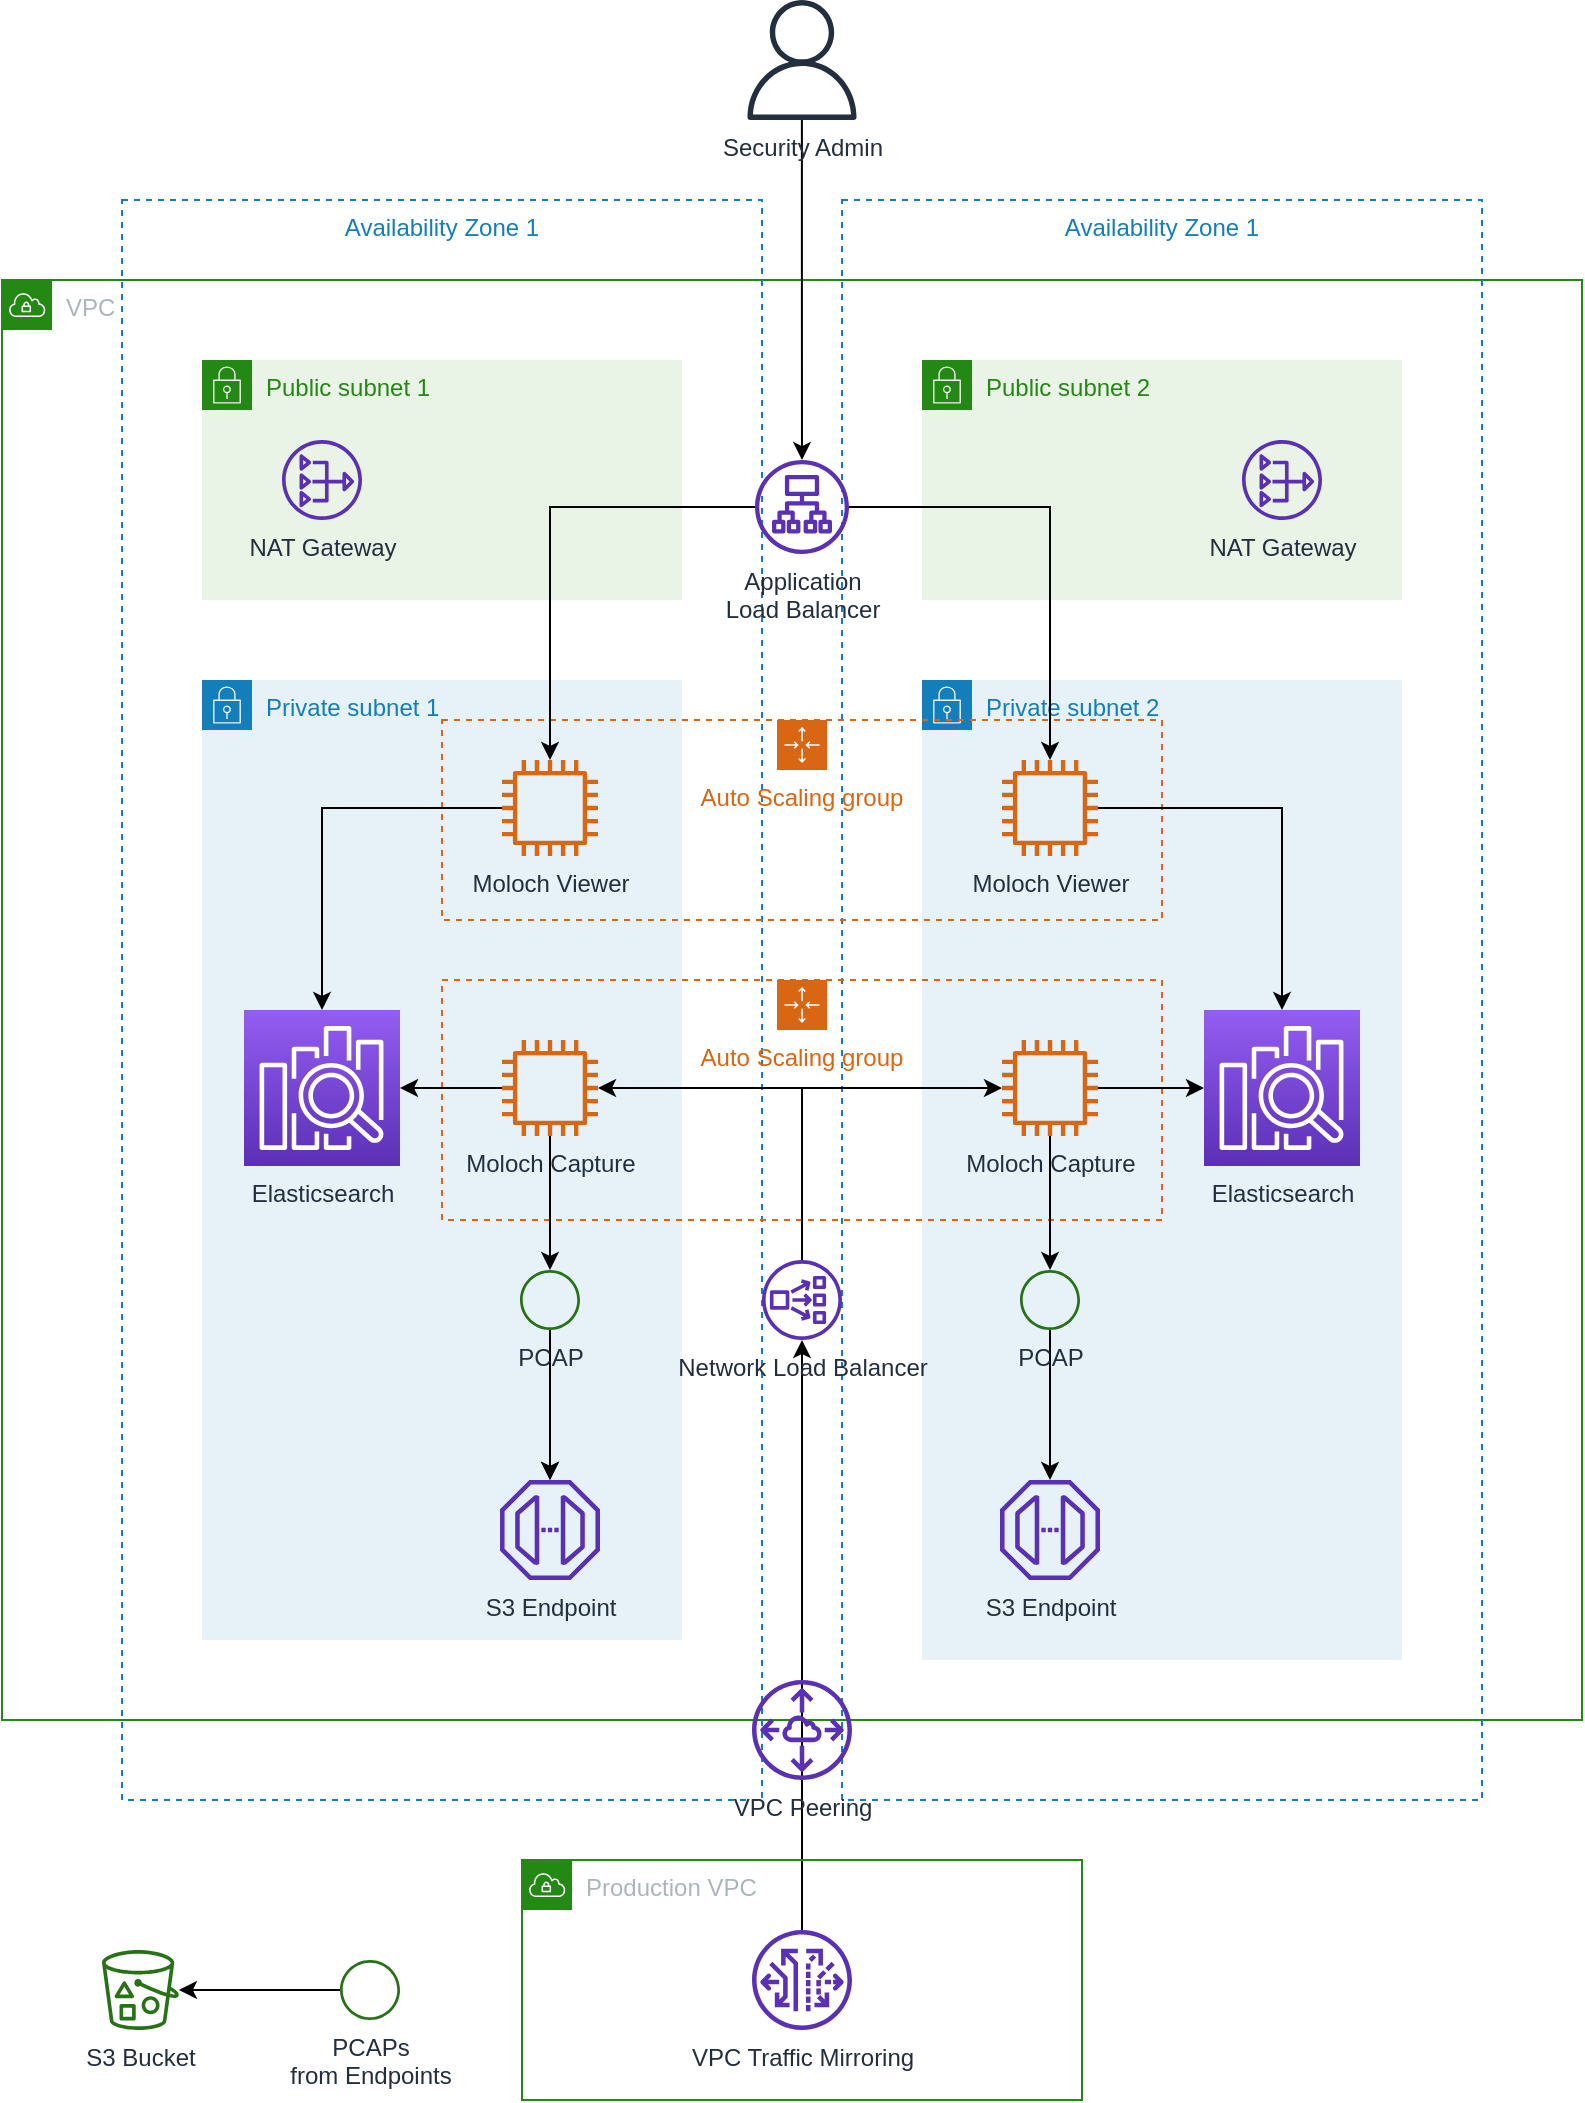 <mxfile version="12.4.8" type="github">
  <diagram id="nS8Z-IxNKgz3Bep8xKT9" name="Page-1">
    <mxGraphModel dx="2844" dy="1524" grid="1" gridSize="10" guides="1" tooltips="1" connect="1" arrows="1" fold="1" page="1" pageScale="1" pageWidth="827" pageHeight="1169" math="0" shadow="0">
      <root>
        <mxCell id="0"/>
        <mxCell id="1" parent="0"/>
        <mxCell id="UfBp0CyOTYnklVnx0V1o-43" value="" style="edgeStyle=orthogonalEdgeStyle;rounded=0;orthogonalLoop=1;jettySize=auto;html=1;" parent="1" source="UfBp0CyOTYnklVnx0V1o-38" target="UfBp0CyOTYnklVnx0V1o-35" edge="1">
          <mxGeometry relative="1" as="geometry">
            <mxPoint x="488" y="1095" as="targetPoint"/>
            <Array as="points">
              <mxPoint x="420" y="1000"/>
            </Array>
          </mxGeometry>
        </mxCell>
        <mxCell id="UfBp0CyOTYnklVnx0V1o-39" value="Production VPC" style="points=[[0,0],[0.25,0],[0.5,0],[0.75,0],[1,0],[1,0.25],[1,0.5],[1,0.75],[1,1],[0.75,1],[0.5,1],[0.25,1],[0,1],[0,0.75],[0,0.5],[0,0.25]];outlineConnect=0;gradientColor=none;html=1;whiteSpace=wrap;fontSize=12;fontStyle=0;shape=mxgraph.aws4.group;grIcon=mxgraph.aws4.group_vpc;strokeColor=#248814;fillColor=none;verticalAlign=top;align=left;spacingLeft=30;fontColor=#AAB7B8;dashed=0;" parent="1" vertex="1">
          <mxGeometry x="280" y="950" width="280" height="120" as="geometry"/>
        </mxCell>
        <mxCell id="UfBp0CyOTYnklVnx0V1o-3" value="VPC" style="points=[[0,0],[0.25,0],[0.5,0],[0.75,0],[1,0],[1,0.25],[1,0.5],[1,0.75],[1,1],[0.75,1],[0.5,1],[0.25,1],[0,1],[0,0.75],[0,0.5],[0,0.25]];outlineConnect=0;gradientColor=none;html=1;whiteSpace=wrap;fontSize=12;fontStyle=0;shape=mxgraph.aws4.group;grIcon=mxgraph.aws4.group_vpc;strokeColor=#248814;fillColor=none;verticalAlign=top;align=left;spacingLeft=30;fontColor=#AAB7B8;dashed=0;" parent="1" vertex="1">
          <mxGeometry x="20" y="160" width="790" height="720" as="geometry"/>
        </mxCell>
        <mxCell id="UfBp0CyOTYnklVnx0V1o-21" value="Availability Zone 1" style="fillColor=none;strokeColor=#147EBA;dashed=1;verticalAlign=top;fontStyle=0;fontColor=#147EBA;" parent="1" vertex="1">
          <mxGeometry x="440" y="120" width="320" height="800" as="geometry"/>
        </mxCell>
        <mxCell id="UfBp0CyOTYnklVnx0V1o-32" value="Public subnet 2" style="points=[[0,0],[0.25,0],[0.5,0],[0.75,0],[1,0],[1,0.25],[1,0.5],[1,0.75],[1,1],[0.75,1],[0.5,1],[0.25,1],[0,1],[0,0.75],[0,0.5],[0,0.25]];outlineConnect=0;gradientColor=none;html=1;whiteSpace=wrap;fontSize=12;fontStyle=0;shape=mxgraph.aws4.group;grIcon=mxgraph.aws4.group_security_group;grStroke=0;strokeColor=#248814;fillColor=#E9F3E6;verticalAlign=top;align=left;spacingLeft=30;fontColor=#248814;dashed=0;" parent="1" vertex="1">
          <mxGeometry x="480" y="200" width="240" height="120" as="geometry"/>
        </mxCell>
        <mxCell id="UfBp0CyOTYnklVnx0V1o-28" value="Private subnet 2&lt;br&gt;" style="points=[[0,0],[0.25,0],[0.5,0],[0.75,0],[1,0],[1,0.25],[1,0.5],[1,0.75],[1,1],[0.75,1],[0.5,1],[0.25,1],[0,1],[0,0.75],[0,0.5],[0,0.25]];outlineConnect=0;gradientColor=none;html=1;whiteSpace=wrap;fontSize=12;fontStyle=0;shape=mxgraph.aws4.group;grIcon=mxgraph.aws4.group_security_group;grStroke=0;strokeColor=#147EBA;fillColor=#E6F2F8;verticalAlign=top;align=left;spacingLeft=30;fontColor=#147EBA;dashed=0;" parent="1" vertex="1">
          <mxGeometry x="480" y="360" width="240" height="490" as="geometry"/>
        </mxCell>
        <mxCell id="UfBp0CyOTYnklVnx0V1o-4" value="Availability Zone 1" style="fillColor=none;strokeColor=#147EBA;dashed=1;verticalAlign=top;fontStyle=0;fontColor=#147EBA;" parent="1" vertex="1">
          <mxGeometry x="80" y="120" width="320" height="800" as="geometry"/>
        </mxCell>
        <mxCell id="UfBp0CyOTYnklVnx0V1o-9" value="Public subnet 1" style="points=[[0,0],[0.25,0],[0.5,0],[0.75,0],[1,0],[1,0.25],[1,0.5],[1,0.75],[1,1],[0.75,1],[0.5,1],[0.25,1],[0,1],[0,0.75],[0,0.5],[0,0.25]];outlineConnect=0;gradientColor=none;html=1;whiteSpace=wrap;fontSize=12;fontStyle=0;shape=mxgraph.aws4.group;grIcon=mxgraph.aws4.group_security_group;grStroke=0;strokeColor=#248814;fillColor=#E9F3E6;verticalAlign=top;align=left;spacingLeft=30;fontColor=#248814;dashed=0;" parent="1" vertex="1">
          <mxGeometry x="120" y="200" width="240" height="120" as="geometry"/>
        </mxCell>
        <mxCell id="UfBp0CyOTYnklVnx0V1o-11" value="Private subnet 1" style="points=[[0,0],[0.25,0],[0.5,0],[0.75,0],[1,0],[1,0.25],[1,0.5],[1,0.75],[1,1],[0.75,1],[0.5,1],[0.25,1],[0,1],[0,0.75],[0,0.5],[0,0.25]];outlineConnect=0;gradientColor=none;html=1;whiteSpace=wrap;fontSize=12;fontStyle=0;shape=mxgraph.aws4.group;grIcon=mxgraph.aws4.group_security_group;grStroke=0;strokeColor=#147EBA;fillColor=#E6F2F8;verticalAlign=top;align=left;spacingLeft=30;fontColor=#147EBA;dashed=0;" parent="1" vertex="1">
          <mxGeometry x="120" y="360" width="240" height="480" as="geometry"/>
        </mxCell>
        <mxCell id="UfBp0CyOTYnklVnx0V1o-19" value="Auto Scaling group" style="points=[[0,0],[0.25,0],[0.5,0],[0.75,0],[1,0],[1,0.25],[1,0.5],[1,0.75],[1,1],[0.75,1],[0.5,1],[0.25,1],[0,1],[0,0.75],[0,0.5],[0,0.25]];outlineConnect=0;gradientColor=none;html=1;whiteSpace=wrap;fontSize=12;fontStyle=0;shape=mxgraph.aws4.groupCenter;grIcon=mxgraph.aws4.group_auto_scaling_group;grStroke=1;strokeColor=#D86613;fillColor=none;verticalAlign=top;align=center;fontColor=#D86613;dashed=1;spacingTop=25;" parent="1" vertex="1">
          <mxGeometry x="240" y="380" width="360" height="100" as="geometry"/>
        </mxCell>
        <mxCell id="UfBp0CyOTYnklVnx0V1o-22" value="Auto Scaling group" style="points=[[0,0],[0.25,0],[0.5,0],[0.75,0],[1,0],[1,0.25],[1,0.5],[1,0.75],[1,1],[0.75,1],[0.5,1],[0.25,1],[0,1],[0,0.75],[0,0.5],[0,0.25]];outlineConnect=0;gradientColor=none;html=1;whiteSpace=wrap;fontSize=12;fontStyle=0;shape=mxgraph.aws4.groupCenter;grIcon=mxgraph.aws4.group_auto_scaling_group;grStroke=1;strokeColor=#D86613;fillColor=none;verticalAlign=top;align=center;fontColor=#D86613;dashed=1;spacingTop=25;" parent="1" vertex="1">
          <mxGeometry x="240" y="510" width="360" height="120" as="geometry"/>
        </mxCell>
        <mxCell id="qS2ewMCIV7BWuZSejtux-7" style="edgeStyle=orthogonalEdgeStyle;rounded=0;orthogonalLoop=1;jettySize=auto;html=1;" edge="1" parent="1" source="UfBp0CyOTYnklVnx0V1o-23" target="UfBp0CyOTYnklVnx0V1o-46">
          <mxGeometry relative="1" as="geometry"/>
        </mxCell>
        <mxCell id="UfBp0CyOTYnklVnx0V1o-23" value="Moloch Viewer" style="outlineConnect=0;fontColor=#232F3E;gradientColor=none;fillColor=#D86613;strokeColor=none;dashed=0;verticalLabelPosition=bottom;verticalAlign=top;align=center;html=1;fontSize=12;fontStyle=0;aspect=fixed;pointerEvents=1;shape=mxgraph.aws4.instance2;" parent="1" vertex="1">
          <mxGeometry x="270" y="400" width="48" height="48" as="geometry"/>
        </mxCell>
        <mxCell id="UfBp0CyOTYnklVnx0V1o-24" value="S3 Bucket" style="outlineConnect=0;fontColor=#232F3E;gradientColor=none;fillColor=#277116;strokeColor=none;dashed=0;verticalLabelPosition=bottom;verticalAlign=top;align=center;html=1;fontSize=12;fontStyle=0;aspect=fixed;pointerEvents=1;shape=mxgraph.aws4.bucket_with_objects;" parent="1" vertex="1">
          <mxGeometry x="70" y="995" width="38.46" height="40" as="geometry"/>
        </mxCell>
        <mxCell id="qS2ewMCIV7BWuZSejtux-8" style="edgeStyle=orthogonalEdgeStyle;rounded=0;orthogonalLoop=1;jettySize=auto;html=1;" edge="1" parent="1" source="UfBp0CyOTYnklVnx0V1o-27" target="UfBp0CyOTYnklVnx0V1o-47">
          <mxGeometry relative="1" as="geometry"/>
        </mxCell>
        <mxCell id="UfBp0CyOTYnklVnx0V1o-27" value="Moloch Viewer" style="outlineConnect=0;fontColor=#232F3E;gradientColor=none;fillColor=#D86613;strokeColor=none;dashed=0;verticalLabelPosition=bottom;verticalAlign=top;align=center;html=1;fontSize=12;fontStyle=0;aspect=fixed;pointerEvents=1;shape=mxgraph.aws4.instance2;" parent="1" vertex="1">
          <mxGeometry x="520" y="400" width="48" height="48" as="geometry"/>
        </mxCell>
        <mxCell id="UfBp0CyOTYnklVnx0V1o-29" value="NAT Gateway" style="outlineConnect=0;fontColor=#232F3E;gradientColor=none;fillColor=#5A30B5;strokeColor=none;dashed=0;verticalLabelPosition=bottom;verticalAlign=top;align=center;html=1;fontSize=12;fontStyle=0;aspect=fixed;pointerEvents=1;shape=mxgraph.aws4.nat_gateway;" parent="1" vertex="1">
          <mxGeometry x="160" y="240" width="40" height="40" as="geometry"/>
        </mxCell>
        <mxCell id="UfBp0CyOTYnklVnx0V1o-31" value="NAT Gateway" style="outlineConnect=0;fontColor=#232F3E;gradientColor=none;fillColor=#5A30B5;strokeColor=none;dashed=0;verticalLabelPosition=bottom;verticalAlign=top;align=center;html=1;fontSize=12;fontStyle=0;aspect=fixed;pointerEvents=1;shape=mxgraph.aws4.nat_gateway;" parent="1" vertex="1">
          <mxGeometry x="640" y="240" width="40" height="40" as="geometry"/>
        </mxCell>
        <mxCell id="UfBp0CyOTYnklVnx0V1o-33" value="VPC Peering" style="outlineConnect=0;fontColor=#232F3E;gradientColor=none;fillColor=#5A30B5;strokeColor=none;dashed=0;verticalLabelPosition=bottom;verticalAlign=top;align=center;html=1;fontSize=12;fontStyle=0;aspect=fixed;pointerEvents=1;shape=mxgraph.aws4.peering;" parent="1" vertex="1">
          <mxGeometry x="395" y="860" width="50" height="50" as="geometry"/>
        </mxCell>
        <mxCell id="qS2ewMCIV7BWuZSejtux-3" style="edgeStyle=orthogonalEdgeStyle;rounded=0;orthogonalLoop=1;jettySize=auto;html=1;" edge="1" parent="1" source="UfBp0CyOTYnklVnx0V1o-34" target="UfBp0CyOTYnklVnx0V1o-23">
          <mxGeometry relative="1" as="geometry"/>
        </mxCell>
        <mxCell id="qS2ewMCIV7BWuZSejtux-4" style="edgeStyle=orthogonalEdgeStyle;rounded=0;orthogonalLoop=1;jettySize=auto;html=1;" edge="1" parent="1" source="UfBp0CyOTYnklVnx0V1o-34" target="UfBp0CyOTYnklVnx0V1o-27">
          <mxGeometry relative="1" as="geometry"/>
        </mxCell>
        <mxCell id="UfBp0CyOTYnklVnx0V1o-34" value="Application&lt;br&gt;Load Balancer" style="outlineConnect=0;fontColor=#232F3E;gradientColor=none;fillColor=#5A30B5;strokeColor=none;dashed=0;verticalLabelPosition=bottom;verticalAlign=top;align=center;html=1;fontSize=12;fontStyle=0;aspect=fixed;pointerEvents=1;shape=mxgraph.aws4.application_load_balancer;" parent="1" vertex="1">
          <mxGeometry x="396.5" y="250" width="47" height="47" as="geometry"/>
        </mxCell>
        <mxCell id="UfBp0CyOTYnklVnx0V1o-35" value="Network Load Balancer" style="outlineConnect=0;fontColor=#232F3E;gradientColor=none;fillColor=#5A30B5;strokeColor=none;dashed=0;verticalLabelPosition=bottom;verticalAlign=top;align=center;html=1;fontSize=12;fontStyle=0;aspect=fixed;pointerEvents=1;shape=mxgraph.aws4.network_load_balancer;" parent="1" vertex="1">
          <mxGeometry x="400" y="650" width="40" height="40" as="geometry"/>
        </mxCell>
        <mxCell id="qS2ewMCIV7BWuZSejtux-10" style="edgeStyle=orthogonalEdgeStyle;rounded=0;orthogonalLoop=1;jettySize=auto;html=1;" edge="1" parent="1" source="UfBp0CyOTYnklVnx0V1o-36" target="UfBp0CyOTYnklVnx0V1o-46">
          <mxGeometry relative="1" as="geometry"/>
        </mxCell>
        <mxCell id="qS2ewMCIV7BWuZSejtux-11" style="edgeStyle=orthogonalEdgeStyle;rounded=0;orthogonalLoop=1;jettySize=auto;html=1;" edge="1" parent="1" source="qS2ewMCIV7BWuZSejtux-13" target="UfBp0CyOTYnklVnx0V1o-48">
          <mxGeometry relative="1" as="geometry">
            <mxPoint x="294" y="700" as="sourcePoint"/>
          </mxGeometry>
        </mxCell>
        <mxCell id="UfBp0CyOTYnklVnx0V1o-36" value="Moloch Capture" style="outlineConnect=0;fontColor=#232F3E;gradientColor=none;fillColor=#D86613;strokeColor=none;dashed=0;verticalLabelPosition=bottom;verticalAlign=top;align=center;html=1;fontSize=12;fontStyle=0;aspect=fixed;pointerEvents=1;shape=mxgraph.aws4.instance2;" parent="1" vertex="1">
          <mxGeometry x="270" y="540" width="48" height="48" as="geometry"/>
        </mxCell>
        <mxCell id="qS2ewMCIV7BWuZSejtux-9" style="edgeStyle=orthogonalEdgeStyle;rounded=0;orthogonalLoop=1;jettySize=auto;html=1;" edge="1" parent="1" source="UfBp0CyOTYnklVnx0V1o-37" target="UfBp0CyOTYnklVnx0V1o-47">
          <mxGeometry relative="1" as="geometry"/>
        </mxCell>
        <mxCell id="qS2ewMCIV7BWuZSejtux-21" style="edgeStyle=orthogonalEdgeStyle;rounded=0;orthogonalLoop=1;jettySize=auto;html=1;" edge="1" parent="1" source="UfBp0CyOTYnklVnx0V1o-37" target="qS2ewMCIV7BWuZSejtux-20">
          <mxGeometry relative="1" as="geometry"/>
        </mxCell>
        <mxCell id="qS2ewMCIV7BWuZSejtux-38" style="edgeStyle=orthogonalEdgeStyle;rounded=0;orthogonalLoop=1;jettySize=auto;html=1;" edge="1" parent="1" source="UfBp0CyOTYnklVnx0V1o-35" target="UfBp0CyOTYnklVnx0V1o-37">
          <mxGeometry relative="1" as="geometry">
            <Array as="points">
              <mxPoint x="420" y="564"/>
            </Array>
          </mxGeometry>
        </mxCell>
        <mxCell id="UfBp0CyOTYnklVnx0V1o-37" value="Moloch Capture" style="outlineConnect=0;fontColor=#232F3E;gradientColor=none;fillColor=#D86613;strokeColor=none;dashed=0;verticalLabelPosition=bottom;verticalAlign=top;align=center;html=1;fontSize=12;fontStyle=0;aspect=fixed;pointerEvents=1;shape=mxgraph.aws4.instance2;" parent="1" vertex="1">
          <mxGeometry x="520" y="540" width="48" height="48" as="geometry"/>
        </mxCell>
        <mxCell id="UfBp0CyOTYnklVnx0V1o-38" value="VPC Traffic Mirroring" style="outlineConnect=0;fontColor=#232F3E;gradientColor=none;fillColor=#5A30B5;strokeColor=none;dashed=0;verticalLabelPosition=bottom;verticalAlign=top;align=center;html=1;fontSize=12;fontStyle=0;aspect=fixed;pointerEvents=1;shape=mxgraph.aws4.vpc_traffic_mirroring;" parent="1" vertex="1">
          <mxGeometry x="395" y="985" width="50" height="50" as="geometry"/>
        </mxCell>
        <mxCell id="UfBp0CyOTYnklVnx0V1o-46" value="Elasticsearch" style="outlineConnect=0;fontColor=#232F3E;gradientColor=#945DF2;gradientDirection=north;fillColor=#5A30B5;strokeColor=#ffffff;dashed=0;verticalLabelPosition=bottom;verticalAlign=top;align=center;html=1;fontSize=12;fontStyle=0;aspect=fixed;shape=mxgraph.aws4.resourceIcon;resIcon=mxgraph.aws4.elasticsearch_service;" parent="1" vertex="1">
          <mxGeometry x="141" y="525" width="78" height="78" as="geometry"/>
        </mxCell>
        <mxCell id="UfBp0CyOTYnklVnx0V1o-47" value="Elasticsearch" style="outlineConnect=0;fontColor=#232F3E;gradientColor=#945DF2;gradientDirection=north;fillColor=#5A30B5;strokeColor=#ffffff;dashed=0;verticalLabelPosition=bottom;verticalAlign=top;align=center;html=1;fontSize=12;fontStyle=0;aspect=fixed;shape=mxgraph.aws4.resourceIcon;resIcon=mxgraph.aws4.elasticsearch_service;" parent="1" vertex="1">
          <mxGeometry x="621" y="525" width="78" height="78" as="geometry"/>
        </mxCell>
        <mxCell id="UfBp0CyOTYnklVnx0V1o-48" value="S3 Endpoint" style="outlineConnect=0;fontColor=#232F3E;gradientColor=none;fillColor=#5A30B5;strokeColor=none;dashed=0;verticalLabelPosition=bottom;verticalAlign=top;align=center;html=1;fontSize=12;fontStyle=0;aspect=fixed;pointerEvents=1;shape=mxgraph.aws4.endpoint;" parent="1" vertex="1">
          <mxGeometry x="269" y="760" width="50" height="50" as="geometry"/>
        </mxCell>
        <mxCell id="UfBp0CyOTYnklVnx0V1o-49" value="S3 Endpoint" style="outlineConnect=0;fontColor=#232F3E;gradientColor=none;fillColor=#5A30B5;strokeColor=none;dashed=0;verticalLabelPosition=bottom;verticalAlign=top;align=center;html=1;fontSize=12;fontStyle=0;aspect=fixed;pointerEvents=1;shape=mxgraph.aws4.endpoint;" parent="1" vertex="1">
          <mxGeometry x="519" y="760" width="50" height="50" as="geometry"/>
        </mxCell>
        <mxCell id="qS2ewMCIV7BWuZSejtux-6" style="edgeStyle=orthogonalEdgeStyle;rounded=0;orthogonalLoop=1;jettySize=auto;html=1;" edge="1" parent="1" source="qS2ewMCIV7BWuZSejtux-5" target="UfBp0CyOTYnklVnx0V1o-34">
          <mxGeometry relative="1" as="geometry"/>
        </mxCell>
        <mxCell id="qS2ewMCIV7BWuZSejtux-5" value="Security Admin" style="outlineConnect=0;fontColor=#232F3E;gradientColor=none;fillColor=#232F3E;strokeColor=none;dashed=0;verticalLabelPosition=bottom;verticalAlign=top;align=center;html=1;fontSize=12;fontStyle=0;aspect=fixed;pointerEvents=1;shape=mxgraph.aws4.user;" vertex="1" parent="1">
          <mxGeometry x="390" y="20" width="60" height="60" as="geometry"/>
        </mxCell>
        <mxCell id="qS2ewMCIV7BWuZSejtux-42" value="" style="edgeStyle=orthogonalEdgeStyle;rounded=0;orthogonalLoop=1;jettySize=auto;html=1;" edge="1" parent="1" source="qS2ewMCIV7BWuZSejtux-13" target="UfBp0CyOTYnklVnx0V1o-48">
          <mxGeometry relative="1" as="geometry"/>
        </mxCell>
        <mxCell id="qS2ewMCIV7BWuZSejtux-13" value="PCAP&lt;br&gt;&lt;span style=&quot;color: rgba(0 , 0 , 0 , 0) ; font-family: monospace ; font-size: 0px&quot;&gt;%3CmxGraphModel%3E%3Croot%3E%3CmxCell%20id%3D%220%22%2F%3E%3CmxCell%20id%3D%221%22%20parent%3D%220%22%2F%3E%3CmxCell%20id%3D%222%22%20style%3D%22edgeStyle%3DorthogonalEdgeStyle%3Brounded%3D0%3BorthogonalLoop%3D1%3BjettySize%3Dauto%3Bhtml%3D1%3B%22%20edge%3D%221%22%20parent%3D%221%22%3E%3CmxGeometry%20relative%3D%221%22%20as%3D%22geometry%22%3E%3CmxPoint%20x%3D%22294%22%20y%3D%22588%22%20as%3D%22sourcePoint%22%2F%3E%3CmxPoint%20x%3D%22294%22%20y%3D%22710%22%20as%3D%22targetPoint%22%2F%3E%3C%2FmxGeometry%3E%3C%2FmxCell%3E%3C%2Froot%3E%3C%2FmxGraphModel%3E&lt;/span&gt;" style="outlineConnect=0;fontColor=#232F3E;gradientColor=none;fillColor=#277116;strokeColor=none;dashed=0;verticalLabelPosition=bottom;verticalAlign=top;align=center;html=1;fontSize=12;fontStyle=0;aspect=fixed;pointerEvents=1;shape=mxgraph.aws4.object;" vertex="1" parent="1">
          <mxGeometry x="279" y="655" width="30" height="30" as="geometry"/>
        </mxCell>
        <mxCell id="qS2ewMCIV7BWuZSejtux-18" style="edgeStyle=orthogonalEdgeStyle;rounded=0;orthogonalLoop=1;jettySize=auto;html=1;" edge="1" parent="1" source="UfBp0CyOTYnklVnx0V1o-36" target="qS2ewMCIV7BWuZSejtux-13">
          <mxGeometry relative="1" as="geometry">
            <mxPoint x="294" y="588" as="sourcePoint"/>
            <mxPoint x="294" y="710" as="targetPoint"/>
          </mxGeometry>
        </mxCell>
        <mxCell id="qS2ewMCIV7BWuZSejtux-22" style="edgeStyle=orthogonalEdgeStyle;rounded=0;orthogonalLoop=1;jettySize=auto;html=1;" edge="1" parent="1" source="qS2ewMCIV7BWuZSejtux-20" target="UfBp0CyOTYnklVnx0V1o-49">
          <mxGeometry relative="1" as="geometry"/>
        </mxCell>
        <mxCell id="qS2ewMCIV7BWuZSejtux-20" value="PCAP&lt;br&gt;&lt;span style=&quot;color: rgba(0 , 0 , 0 , 0) ; font-family: monospace ; font-size: 0px&quot;&gt;%3CmxGraphModel%3E%3Croot%3E%3CmxCell%20id%3D%220%22%2F%3E%3CmxCell%20id%3D%221%22%20parent%3D%220%22%2F%3E%3CmxCell%20id%3D%222%22%20style%3D%22edgeStyle%3DorthogonalEdgeStyle%3Brounded%3D0%3BorthogonalLoop%3D1%3BjettySize%3Dauto%3Bhtml%3D1%3B%22%20edge%3D%221%22%20parent%3D%221%22%3E%3CmxGeometry%20relative%3D%221%22%20as%3D%22geometry%22%3E%3CmxPoint%20x%3D%22294%22%20y%3D%22588%22%20as%3D%22sourcePoint%22%2F%3E%3CmxPoint%20x%3D%22294%22%20y%3D%22710%22%20as%3D%22targetPoint%22%2F%3E%3C%2FmxGeometry%3E%3C%2FmxCell%3E%3C%2Froot%3E%3C%2FmxGraphModel%3E&lt;/span&gt;" style="outlineConnect=0;fontColor=#232F3E;gradientColor=none;fillColor=#277116;strokeColor=none;dashed=0;verticalLabelPosition=bottom;verticalAlign=top;align=center;html=1;fontSize=12;fontStyle=0;aspect=fixed;pointerEvents=1;shape=mxgraph.aws4.object;" vertex="1" parent="1">
          <mxGeometry x="529" y="655" width="30" height="30" as="geometry"/>
        </mxCell>
        <mxCell id="qS2ewMCIV7BWuZSejtux-33" style="edgeStyle=orthogonalEdgeStyle;rounded=0;orthogonalLoop=1;jettySize=auto;html=1;" edge="1" parent="1" source="qS2ewMCIV7BWuZSejtux-32" target="UfBp0CyOTYnklVnx0V1o-24">
          <mxGeometry relative="1" as="geometry"/>
        </mxCell>
        <mxCell id="qS2ewMCIV7BWuZSejtux-32" value="PCAPs&lt;br&gt;from Endpoints" style="outlineConnect=0;fontColor=#232F3E;gradientColor=none;fillColor=#277116;strokeColor=none;dashed=0;verticalLabelPosition=bottom;verticalAlign=top;align=center;html=1;fontSize=12;fontStyle=0;aspect=fixed;pointerEvents=1;shape=mxgraph.aws4.object;" vertex="1" parent="1">
          <mxGeometry x="189" y="1000" width="30" height="30" as="geometry"/>
        </mxCell>
        <mxCell id="qS2ewMCIV7BWuZSejtux-39" style="edgeStyle=orthogonalEdgeStyle;rounded=0;orthogonalLoop=1;jettySize=auto;html=1;" edge="1" parent="1" source="UfBp0CyOTYnklVnx0V1o-35" target="UfBp0CyOTYnklVnx0V1o-36">
          <mxGeometry relative="1" as="geometry">
            <mxPoint x="430.143" y="660" as="sourcePoint"/>
            <mxPoint x="530" y="574.143" as="targetPoint"/>
            <Array as="points">
              <mxPoint x="420" y="564"/>
            </Array>
          </mxGeometry>
        </mxCell>
      </root>
    </mxGraphModel>
  </diagram>
</mxfile>

